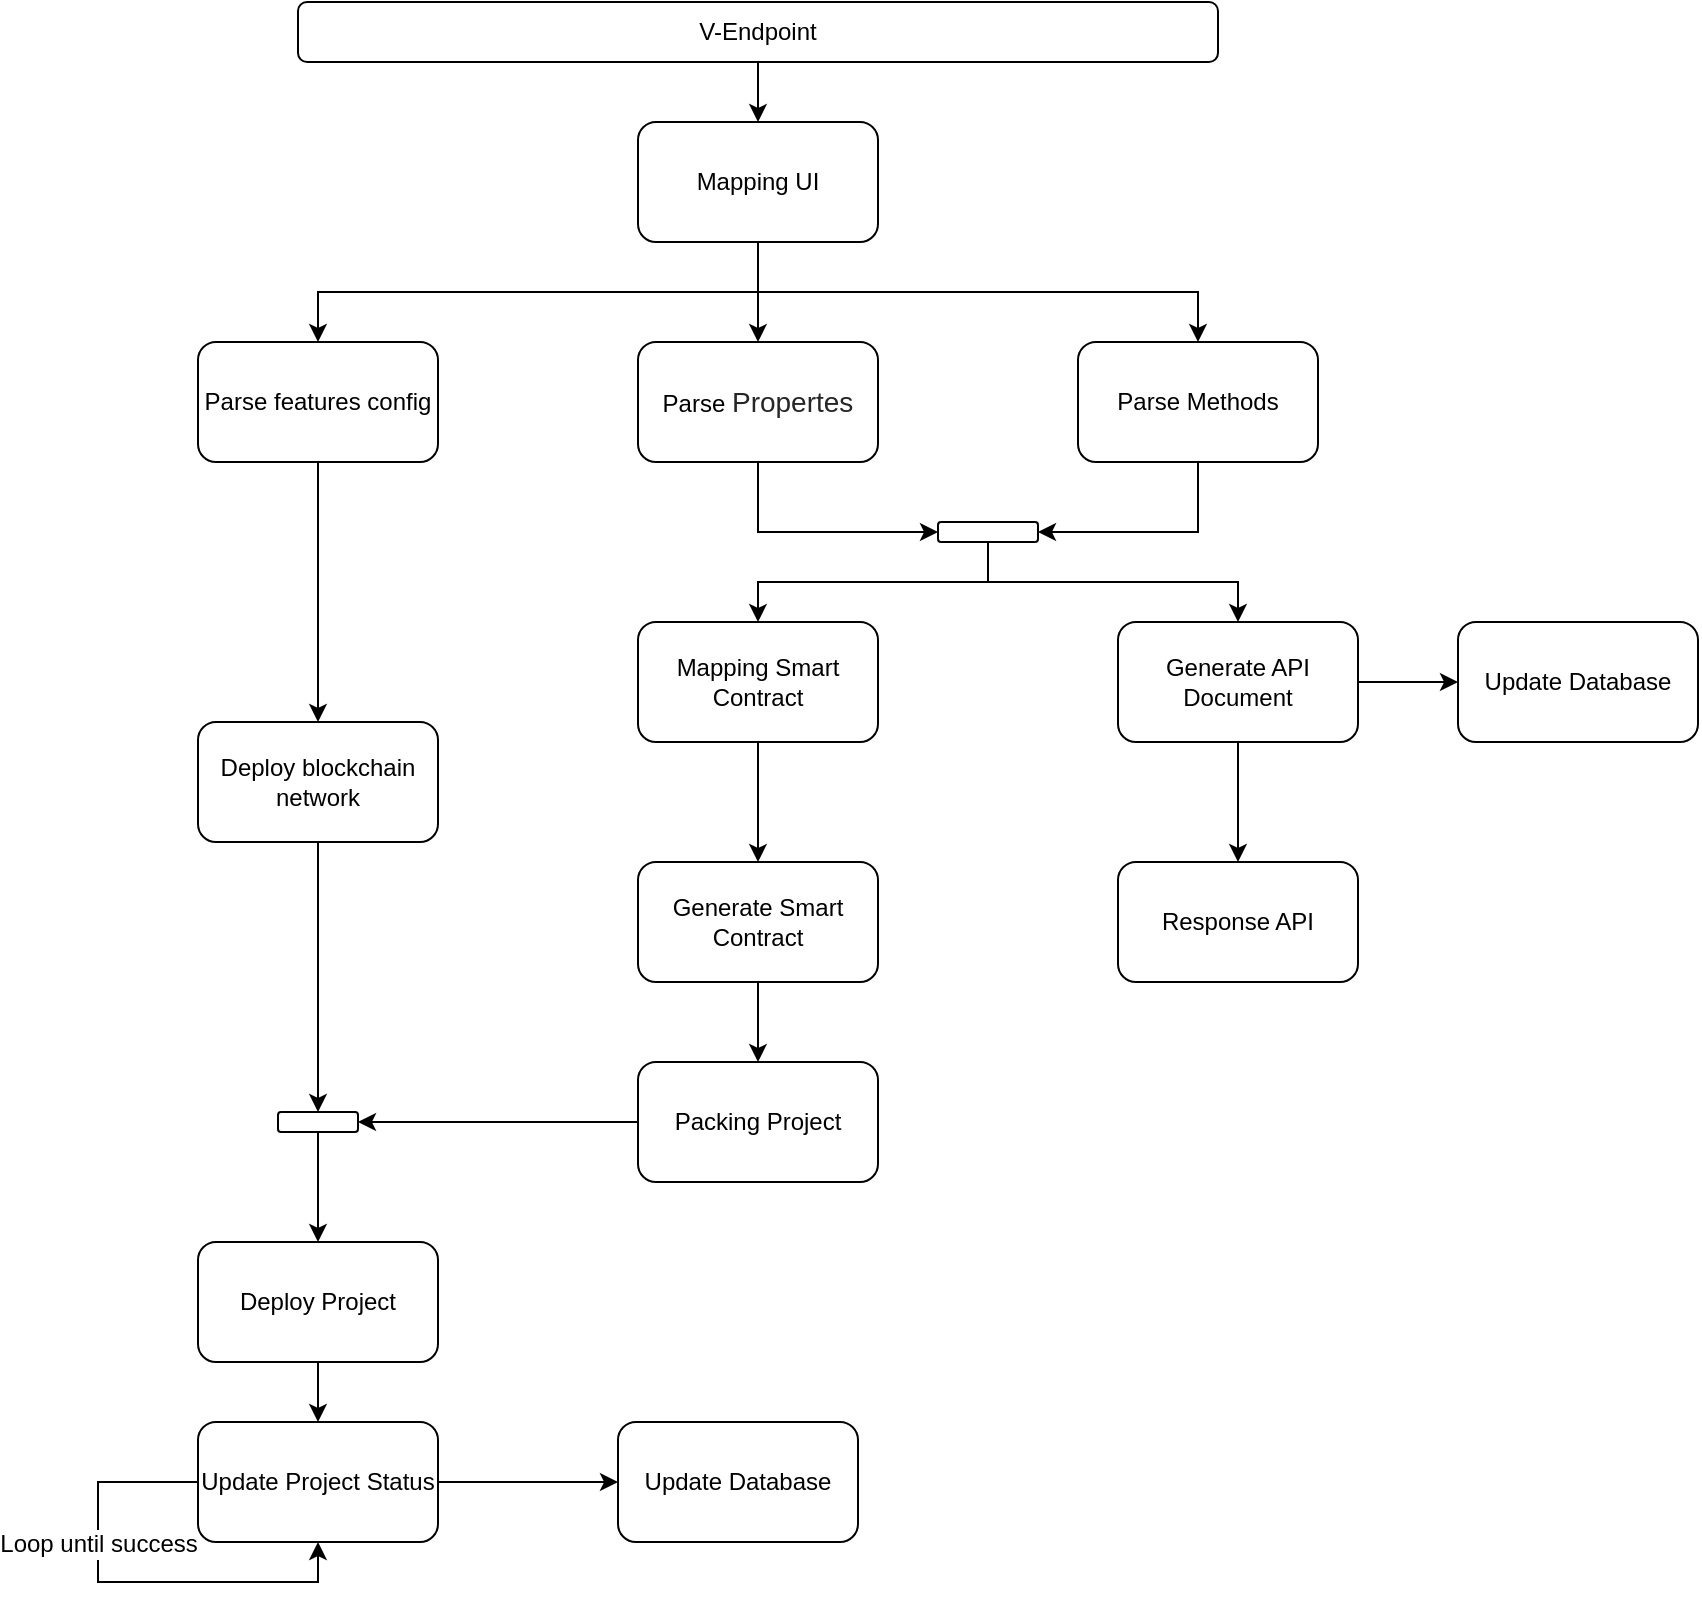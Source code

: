 <mxfile version="12.6.6" type="github" pages="2">
  <diagram id="jUSu_pGqqmsOer4zh4F_" name="architure">
    <mxGraphModel dx="1331" dy="687" grid="1" gridSize="10" guides="1" tooltips="1" connect="1" arrows="1" fold="1" page="1" pageScale="1" pageWidth="1169" pageHeight="827" math="0" shadow="0">
      <root>
        <mxCell id="0"/>
        <mxCell id="1" parent="0"/>
        <mxCell id="D2G3VPiOAvA9YFe5oN5B-3" value="" style="edgeStyle=orthogonalEdgeStyle;rounded=0;orthogonalLoop=1;jettySize=auto;html=1;" parent="1" source="jc0B_yn2rUWkLOoc7k1S-2" target="D2G3VPiOAvA9YFe5oN5B-1" edge="1">
          <mxGeometry relative="1" as="geometry"/>
        </mxCell>
        <mxCell id="jc0B_yn2rUWkLOoc7k1S-2" value="V-Endpoint" style="rounded=1;whiteSpace=wrap;html=1;" parent="1" vertex="1">
          <mxGeometry x="290" y="90" width="460" height="30" as="geometry"/>
        </mxCell>
        <mxCell id="D2G3VPiOAvA9YFe5oN5B-14" style="edgeStyle=orthogonalEdgeStyle;rounded=0;orthogonalLoop=1;jettySize=auto;html=1;exitX=0.5;exitY=1;exitDx=0;exitDy=0;entryX=0.5;entryY=0;entryDx=0;entryDy=0;" parent="1" source="D2G3VPiOAvA9YFe5oN5B-1" target="D2G3VPiOAvA9YFe5oN5B-13" edge="1">
          <mxGeometry relative="1" as="geometry"/>
        </mxCell>
        <mxCell id="D2G3VPiOAvA9YFe5oN5B-27" style="edgeStyle=orthogonalEdgeStyle;rounded=0;orthogonalLoop=1;jettySize=auto;html=1;" parent="1" source="D2G3VPiOAvA9YFe5oN5B-1" target="D2G3VPiOAvA9YFe5oN5B-5" edge="1">
          <mxGeometry relative="1" as="geometry"/>
        </mxCell>
        <mxCell id="D2G3VPiOAvA9YFe5oN5B-28" style="edgeStyle=orthogonalEdgeStyle;rounded=0;orthogonalLoop=1;jettySize=auto;html=1;exitX=0.5;exitY=1;exitDx=0;exitDy=0;entryX=0.5;entryY=0;entryDx=0;entryDy=0;" parent="1" source="D2G3VPiOAvA9YFe5oN5B-1" target="D2G3VPiOAvA9YFe5oN5B-25" edge="1">
          <mxGeometry relative="1" as="geometry"/>
        </mxCell>
        <mxCell id="D2G3VPiOAvA9YFe5oN5B-1" value="Mapping UI" style="rounded=1;whiteSpace=wrap;html=1;" parent="1" vertex="1">
          <mxGeometry x="460" y="150" width="120" height="60" as="geometry"/>
        </mxCell>
        <mxCell id="D2G3VPiOAvA9YFe5oN5B-29" style="edgeStyle=orthogonalEdgeStyle;rounded=0;orthogonalLoop=1;jettySize=auto;html=1;exitX=0.5;exitY=1;exitDx=0;exitDy=0;entryX=0;entryY=0.5;entryDx=0;entryDy=0;" parent="1" source="D2G3VPiOAvA9YFe5oN5B-5" target="D2G3VPiOAvA9YFe5oN5B-15" edge="1">
          <mxGeometry relative="1" as="geometry"/>
        </mxCell>
        <mxCell id="D2G3VPiOAvA9YFe5oN5B-5" value="Parse&amp;nbsp;&lt;span style=&quot;color: rgba(0 , 0 , 0 , 0.85) ; font-size: 14px ; background-color: rgb(255 , 255 , 255)&quot;&gt;Propertes&lt;/span&gt;" style="rounded=1;whiteSpace=wrap;html=1;" parent="1" vertex="1">
          <mxGeometry x="460" y="260" width="120" height="60" as="geometry"/>
        </mxCell>
        <mxCell id="D2G3VPiOAvA9YFe5oN5B-17" style="edgeStyle=orthogonalEdgeStyle;rounded=0;orthogonalLoop=1;jettySize=auto;html=1;entryX=1;entryY=0.5;entryDx=0;entryDy=0;" parent="1" source="D2G3VPiOAvA9YFe5oN5B-13" target="D2G3VPiOAvA9YFe5oN5B-15" edge="1">
          <mxGeometry relative="1" as="geometry">
            <Array as="points">
              <mxPoint x="740" y="355"/>
            </Array>
          </mxGeometry>
        </mxCell>
        <mxCell id="D2G3VPiOAvA9YFe5oN5B-13" value="Parse Methods" style="rounded=1;whiteSpace=wrap;html=1;" parent="1" vertex="1">
          <mxGeometry x="680" y="260" width="120" height="60" as="geometry"/>
        </mxCell>
        <mxCell id="D2G3VPiOAvA9YFe5oN5B-20" style="edgeStyle=orthogonalEdgeStyle;rounded=0;orthogonalLoop=1;jettySize=auto;html=1;exitX=0.5;exitY=1;exitDx=0;exitDy=0;entryX=0.5;entryY=0;entryDx=0;entryDy=0;" parent="1" source="D2G3VPiOAvA9YFe5oN5B-15" target="D2G3VPiOAvA9YFe5oN5B-19" edge="1">
          <mxGeometry relative="1" as="geometry">
            <Array as="points">
              <mxPoint x="525" y="380"/>
              <mxPoint x="380" y="380"/>
            </Array>
          </mxGeometry>
        </mxCell>
        <mxCell id="D2G3VPiOAvA9YFe5oN5B-22" style="edgeStyle=orthogonalEdgeStyle;rounded=0;orthogonalLoop=1;jettySize=auto;html=1;exitX=0.5;exitY=1;exitDx=0;exitDy=0;entryX=0.5;entryY=0;entryDx=0;entryDy=0;" parent="1" source="D2G3VPiOAvA9YFe5oN5B-15" target="D2G3VPiOAvA9YFe5oN5B-21" edge="1">
          <mxGeometry relative="1" as="geometry">
            <Array as="points">
              <mxPoint x="525" y="380"/>
              <mxPoint x="660" y="380"/>
            </Array>
          </mxGeometry>
        </mxCell>
        <mxCell id="D2G3VPiOAvA9YFe5oN5B-15" value="" style="rounded=1;whiteSpace=wrap;html=1;" parent="1" vertex="1">
          <mxGeometry x="610" y="350" width="50" height="10" as="geometry"/>
        </mxCell>
        <mxCell id="D2G3VPiOAvA9YFe5oN5B-33" style="edgeStyle=orthogonalEdgeStyle;rounded=0;orthogonalLoop=1;jettySize=auto;html=1;exitX=0.5;exitY=1;exitDx=0;exitDy=0;entryX=0.5;entryY=0;entryDx=0;entryDy=0;" parent="1" source="D2G3VPiOAvA9YFe5oN5B-19" target="D2G3VPiOAvA9YFe5oN5B-32" edge="1">
          <mxGeometry relative="1" as="geometry"/>
        </mxCell>
        <mxCell id="D2G3VPiOAvA9YFe5oN5B-19" value="Mapping Smart Contract" style="rounded=1;whiteSpace=wrap;html=1;" parent="1" vertex="1">
          <mxGeometry x="460" y="400" width="120" height="60" as="geometry"/>
        </mxCell>
        <mxCell id="D2G3VPiOAvA9YFe5oN5B-23" style="edgeStyle=orthogonalEdgeStyle;rounded=0;orthogonalLoop=1;jettySize=auto;html=1;exitX=0.5;exitY=1;exitDx=0;exitDy=0;entryX=0.5;entryY=0;entryDx=0;entryDy=0;" parent="1" source="D2G3VPiOAvA9YFe5oN5B-21" target="D2G3VPiOAvA9YFe5oN5B-24" edge="1">
          <mxGeometry relative="1" as="geometry">
            <mxPoint x="660" y="510" as="targetPoint"/>
          </mxGeometry>
        </mxCell>
        <mxCell id="D2G3VPiOAvA9YFe5oN5B-54" style="edgeStyle=orthogonalEdgeStyle;rounded=0;orthogonalLoop=1;jettySize=auto;html=1;exitX=1;exitY=0.5;exitDx=0;exitDy=0;entryX=0;entryY=0.5;entryDx=0;entryDy=0;" parent="1" source="D2G3VPiOAvA9YFe5oN5B-21" target="D2G3VPiOAvA9YFe5oN5B-53" edge="1">
          <mxGeometry relative="1" as="geometry"/>
        </mxCell>
        <mxCell id="D2G3VPiOAvA9YFe5oN5B-21" value="Generate API Document" style="rounded=1;whiteSpace=wrap;html=1;" parent="1" vertex="1">
          <mxGeometry x="700" y="400" width="120" height="60" as="geometry"/>
        </mxCell>
        <mxCell id="D2G3VPiOAvA9YFe5oN5B-24" value="Response API" style="rounded=1;whiteSpace=wrap;html=1;" parent="1" vertex="1">
          <mxGeometry x="700" y="520" width="120" height="60" as="geometry"/>
        </mxCell>
        <mxCell id="D2G3VPiOAvA9YFe5oN5B-31" style="edgeStyle=orthogonalEdgeStyle;rounded=0;orthogonalLoop=1;jettySize=auto;html=1;exitX=0.5;exitY=1;exitDx=0;exitDy=0;entryX=0.5;entryY=0;entryDx=0;entryDy=0;" parent="1" source="D2G3VPiOAvA9YFe5oN5B-25" target="D2G3VPiOAvA9YFe5oN5B-30" edge="1">
          <mxGeometry relative="1" as="geometry"/>
        </mxCell>
        <mxCell id="D2G3VPiOAvA9YFe5oN5B-25" value="Parse features config" style="rounded=1;whiteSpace=wrap;html=1;" parent="1" vertex="1">
          <mxGeometry x="240" y="260" width="120" height="60" as="geometry"/>
        </mxCell>
        <mxCell id="D2G3VPiOAvA9YFe5oN5B-43" style="edgeStyle=orthogonalEdgeStyle;rounded=0;orthogonalLoop=1;jettySize=auto;html=1;exitX=0.5;exitY=1;exitDx=0;exitDy=0;entryX=0.5;entryY=0;entryDx=0;entryDy=0;" parent="1" source="D2G3VPiOAvA9YFe5oN5B-30" target="D2G3VPiOAvA9YFe5oN5B-42" edge="1">
          <mxGeometry relative="1" as="geometry"/>
        </mxCell>
        <mxCell id="D2G3VPiOAvA9YFe5oN5B-30" value="Deploy blockchain network" style="rounded=1;whiteSpace=wrap;html=1;" parent="1" vertex="1">
          <mxGeometry x="240" y="450" width="120" height="60" as="geometry"/>
        </mxCell>
        <mxCell id="D2G3VPiOAvA9YFe5oN5B-36" style="edgeStyle=orthogonalEdgeStyle;rounded=0;orthogonalLoop=1;jettySize=auto;html=1;exitX=0.5;exitY=1;exitDx=0;exitDy=0;entryX=0.5;entryY=0;entryDx=0;entryDy=0;" parent="1" source="D2G3VPiOAvA9YFe5oN5B-32" target="D2G3VPiOAvA9YFe5oN5B-34" edge="1">
          <mxGeometry relative="1" as="geometry"/>
        </mxCell>
        <mxCell id="D2G3VPiOAvA9YFe5oN5B-32" value="Generate Smart Contract" style="rounded=1;whiteSpace=wrap;html=1;" parent="1" vertex="1">
          <mxGeometry x="460" y="520" width="120" height="60" as="geometry"/>
        </mxCell>
        <mxCell id="D2G3VPiOAvA9YFe5oN5B-40" style="edgeStyle=orthogonalEdgeStyle;rounded=0;orthogonalLoop=1;jettySize=auto;html=1;entryX=1;entryY=0.5;entryDx=0;entryDy=0;" parent="1" source="D2G3VPiOAvA9YFe5oN5B-34" target="D2G3VPiOAvA9YFe5oN5B-42" edge="1">
          <mxGeometry relative="1" as="geometry">
            <mxPoint x="320" y="620" as="targetPoint"/>
          </mxGeometry>
        </mxCell>
        <mxCell id="D2G3VPiOAvA9YFe5oN5B-34" value="Packing Project" style="rounded=1;whiteSpace=wrap;html=1;" parent="1" vertex="1">
          <mxGeometry x="460" y="620" width="120" height="60" as="geometry"/>
        </mxCell>
        <mxCell id="D2G3VPiOAvA9YFe5oN5B-50" style="edgeStyle=orthogonalEdgeStyle;rounded=0;orthogonalLoop=1;jettySize=auto;html=1;exitX=0.5;exitY=1;exitDx=0;exitDy=0;entryX=0.5;entryY=0;entryDx=0;entryDy=0;" parent="1" source="D2G3VPiOAvA9YFe5oN5B-35" target="D2G3VPiOAvA9YFe5oN5B-49" edge="1">
          <mxGeometry relative="1" as="geometry"/>
        </mxCell>
        <mxCell id="D2G3VPiOAvA9YFe5oN5B-35" value="Deploy Project" style="rounded=1;whiteSpace=wrap;html=1;" parent="1" vertex="1">
          <mxGeometry x="240" y="710" width="120" height="60" as="geometry"/>
        </mxCell>
        <mxCell id="D2G3VPiOAvA9YFe5oN5B-47" style="edgeStyle=orthogonalEdgeStyle;rounded=0;orthogonalLoop=1;jettySize=auto;html=1;exitX=0.5;exitY=1;exitDx=0;exitDy=0;" parent="1" source="D2G3VPiOAvA9YFe5oN5B-42" target="D2G3VPiOAvA9YFe5oN5B-35" edge="1">
          <mxGeometry relative="1" as="geometry"/>
        </mxCell>
        <mxCell id="D2G3VPiOAvA9YFe5oN5B-42" value="" style="rounded=1;whiteSpace=wrap;html=1;" parent="1" vertex="1">
          <mxGeometry x="280" y="645" width="40" height="10" as="geometry"/>
        </mxCell>
        <mxCell id="D2G3VPiOAvA9YFe5oN5B-51" style="edgeStyle=orthogonalEdgeStyle;rounded=0;orthogonalLoop=1;jettySize=auto;html=1;exitX=0;exitY=0.5;exitDx=0;exitDy=0;entryX=0.5;entryY=1;entryDx=0;entryDy=0;" parent="1" source="D2G3VPiOAvA9YFe5oN5B-49" target="D2G3VPiOAvA9YFe5oN5B-49" edge="1">
          <mxGeometry relative="1" as="geometry">
            <mxPoint x="300" y="870" as="targetPoint"/>
            <Array as="points">
              <mxPoint x="190" y="830"/>
              <mxPoint x="190" y="880"/>
              <mxPoint x="300" y="880"/>
            </Array>
          </mxGeometry>
        </mxCell>
        <mxCell id="D2G3VPiOAvA9YFe5oN5B-52" value="Loop until success" style="text;html=1;align=center;verticalAlign=middle;resizable=0;points=[];labelBackgroundColor=#ffffff;" parent="D2G3VPiOAvA9YFe5oN5B-51" vertex="1" connectable="0">
          <mxGeometry x="-0.294" relative="1" as="geometry">
            <mxPoint as="offset"/>
          </mxGeometry>
        </mxCell>
        <mxCell id="D2G3VPiOAvA9YFe5oN5B-56" style="edgeStyle=orthogonalEdgeStyle;rounded=0;orthogonalLoop=1;jettySize=auto;html=1;exitX=1;exitY=0.5;exitDx=0;exitDy=0;entryX=0;entryY=0.5;entryDx=0;entryDy=0;" parent="1" source="D2G3VPiOAvA9YFe5oN5B-49" target="D2G3VPiOAvA9YFe5oN5B-55" edge="1">
          <mxGeometry relative="1" as="geometry"/>
        </mxCell>
        <mxCell id="D2G3VPiOAvA9YFe5oN5B-49" value="Update Project Status" style="rounded=1;whiteSpace=wrap;html=1;" parent="1" vertex="1">
          <mxGeometry x="240" y="800" width="120" height="60" as="geometry"/>
        </mxCell>
        <mxCell id="D2G3VPiOAvA9YFe5oN5B-53" value="Update Database" style="rounded=1;whiteSpace=wrap;html=1;" parent="1" vertex="1">
          <mxGeometry x="870" y="400" width="120" height="60" as="geometry"/>
        </mxCell>
        <mxCell id="D2G3VPiOAvA9YFe5oN5B-55" value="Update Database" style="rounded=1;whiteSpace=wrap;html=1;" parent="1" vertex="1">
          <mxGeometry x="450" y="800" width="120" height="60" as="geometry"/>
        </mxCell>
      </root>
    </mxGraphModel>
  </diagram>
  <diagram id="7Ll5yvCJ7mYqCVhdOGlR" name="example">
    <mxGraphModel dx="932" dy="481" grid="1" gridSize="10" guides="1" tooltips="1" connect="1" arrows="1" fold="1" page="1" pageScale="1" pageWidth="1169" pageHeight="827" math="0" shadow="0">
      <root>
        <mxCell id="NvMk8hjKI5THa1jIAd9J-0"/>
        <mxCell id="NvMk8hjKI5THa1jIAd9J-1" parent="NvMk8hjKI5THa1jIAd9J-0"/>
        <mxCell id="QIRCqEkf0iNC1RMw-2kG-0" value="" style="edgeStyle=orthogonalEdgeStyle;rounded=0;orthogonalLoop=1;jettySize=auto;html=1;" edge="1" parent="NvMk8hjKI5THa1jIAd9J-1" source="QIRCqEkf0iNC1RMw-2kG-1" target="QIRCqEkf0iNC1RMw-2kG-5">
          <mxGeometry relative="1" as="geometry"/>
        </mxCell>
        <mxCell id="QIRCqEkf0iNC1RMw-2kG-1" value="V-Endpoint" style="rounded=1;whiteSpace=wrap;html=1;" vertex="1" parent="NvMk8hjKI5THa1jIAd9J-1">
          <mxGeometry x="290" y="90" width="460" height="30" as="geometry"/>
        </mxCell>
        <mxCell id="QIRCqEkf0iNC1RMw-2kG-2" style="edgeStyle=orthogonalEdgeStyle;rounded=0;orthogonalLoop=1;jettySize=auto;html=1;exitX=0.5;exitY=1;exitDx=0;exitDy=0;entryX=0.5;entryY=0;entryDx=0;entryDy=0;" edge="1" parent="NvMk8hjKI5THa1jIAd9J-1" source="QIRCqEkf0iNC1RMw-2kG-5" target="QIRCqEkf0iNC1RMw-2kG-9">
          <mxGeometry relative="1" as="geometry"/>
        </mxCell>
        <mxCell id="QIRCqEkf0iNC1RMw-2kG-3" style="edgeStyle=orthogonalEdgeStyle;rounded=0;orthogonalLoop=1;jettySize=auto;html=1;" edge="1" parent="NvMk8hjKI5THa1jIAd9J-1" source="QIRCqEkf0iNC1RMw-2kG-5" target="QIRCqEkf0iNC1RMw-2kG-7">
          <mxGeometry relative="1" as="geometry"/>
        </mxCell>
        <mxCell id="QIRCqEkf0iNC1RMw-2kG-4" style="edgeStyle=orthogonalEdgeStyle;rounded=0;orthogonalLoop=1;jettySize=auto;html=1;exitX=0.5;exitY=1;exitDx=0;exitDy=0;entryX=0.5;entryY=0;entryDx=0;entryDy=0;" edge="1" parent="NvMk8hjKI5THa1jIAd9J-1" source="QIRCqEkf0iNC1RMw-2kG-5" target="QIRCqEkf0iNC1RMw-2kG-20">
          <mxGeometry relative="1" as="geometry"/>
        </mxCell>
        <mxCell id="QIRCqEkf0iNC1RMw-2kG-5" value="Mapping UI" style="rounded=1;whiteSpace=wrap;html=1;" vertex="1" parent="NvMk8hjKI5THa1jIAd9J-1">
          <mxGeometry x="460" y="150" width="120" height="60" as="geometry"/>
        </mxCell>
        <mxCell id="QIRCqEkf0iNC1RMw-2kG-6" style="edgeStyle=orthogonalEdgeStyle;rounded=0;orthogonalLoop=1;jettySize=auto;html=1;exitX=0.5;exitY=1;exitDx=0;exitDy=0;entryX=0;entryY=0.5;entryDx=0;entryDy=0;" edge="1" parent="NvMk8hjKI5THa1jIAd9J-1" source="QIRCqEkf0iNC1RMw-2kG-7" target="QIRCqEkf0iNC1RMw-2kG-12">
          <mxGeometry relative="1" as="geometry"/>
        </mxCell>
        <mxCell id="QIRCqEkf0iNC1RMw-2kG-7" value="Parse&amp;nbsp;&lt;span style=&quot;color: rgba(0 , 0 , 0 , 0.85) ; font-family: , , &amp;#34;segoe ui&amp;#34; , &amp;#34;pingfang sc&amp;#34; , &amp;#34;hiragino sans gb&amp;#34; , &amp;#34;microsoft yahei&amp;#34; , &amp;#34;helvetica neue&amp;#34; , &amp;#34;helvetica&amp;#34; , &amp;#34;arial&amp;#34; , sans-serif , &amp;#34;apple color emoji&amp;#34; , &amp;#34;segoe ui emoji&amp;#34; , &amp;#34;segoe ui symbol&amp;#34; ; font-size: 14px ; background-color: rgb(255 , 255 , 255)&quot;&gt;Propertes&lt;/span&gt;" style="rounded=1;whiteSpace=wrap;html=1;" vertex="1" parent="NvMk8hjKI5THa1jIAd9J-1">
          <mxGeometry x="460" y="260" width="120" height="60" as="geometry"/>
        </mxCell>
        <mxCell id="QIRCqEkf0iNC1RMw-2kG-8" style="edgeStyle=orthogonalEdgeStyle;rounded=0;orthogonalLoop=1;jettySize=auto;html=1;entryX=1;entryY=0.5;entryDx=0;entryDy=0;" edge="1" parent="NvMk8hjKI5THa1jIAd9J-1" source="QIRCqEkf0iNC1RMw-2kG-9" target="QIRCqEkf0iNC1RMw-2kG-12">
          <mxGeometry relative="1" as="geometry">
            <Array as="points">
              <mxPoint x="740" y="355"/>
            </Array>
          </mxGeometry>
        </mxCell>
        <mxCell id="QIRCqEkf0iNC1RMw-2kG-9" value="Parse Methods" style="rounded=1;whiteSpace=wrap;html=1;" vertex="1" parent="NvMk8hjKI5THa1jIAd9J-1">
          <mxGeometry x="680" y="260" width="120" height="60" as="geometry"/>
        </mxCell>
        <mxCell id="QIRCqEkf0iNC1RMw-2kG-10" style="edgeStyle=orthogonalEdgeStyle;rounded=0;orthogonalLoop=1;jettySize=auto;html=1;exitX=0.5;exitY=1;exitDx=0;exitDy=0;entryX=0.5;entryY=0;entryDx=0;entryDy=0;" edge="1" parent="NvMk8hjKI5THa1jIAd9J-1" source="QIRCqEkf0iNC1RMw-2kG-12" target="QIRCqEkf0iNC1RMw-2kG-14">
          <mxGeometry relative="1" as="geometry">
            <Array as="points">
              <mxPoint x="525" y="380"/>
              <mxPoint x="380" y="380"/>
            </Array>
          </mxGeometry>
        </mxCell>
        <mxCell id="QIRCqEkf0iNC1RMw-2kG-11" style="edgeStyle=orthogonalEdgeStyle;rounded=0;orthogonalLoop=1;jettySize=auto;html=1;exitX=0.5;exitY=1;exitDx=0;exitDy=0;entryX=0.5;entryY=0;entryDx=0;entryDy=0;" edge="1" parent="NvMk8hjKI5THa1jIAd9J-1" source="QIRCqEkf0iNC1RMw-2kG-12" target="QIRCqEkf0iNC1RMw-2kG-17">
          <mxGeometry relative="1" as="geometry">
            <Array as="points">
              <mxPoint x="525" y="380"/>
              <mxPoint x="660" y="380"/>
            </Array>
          </mxGeometry>
        </mxCell>
        <mxCell id="QIRCqEkf0iNC1RMw-2kG-12" value="" style="rounded=1;whiteSpace=wrap;html=1;" vertex="1" parent="NvMk8hjKI5THa1jIAd9J-1">
          <mxGeometry x="610" y="350" width="50" height="10" as="geometry"/>
        </mxCell>
        <mxCell id="QIRCqEkf0iNC1RMw-2kG-13" style="edgeStyle=orthogonalEdgeStyle;rounded=0;orthogonalLoop=1;jettySize=auto;html=1;exitX=0.5;exitY=1;exitDx=0;exitDy=0;entryX=0.5;entryY=0;entryDx=0;entryDy=0;" edge="1" parent="NvMk8hjKI5THa1jIAd9J-1" source="QIRCqEkf0iNC1RMw-2kG-14" target="QIRCqEkf0iNC1RMw-2kG-24">
          <mxGeometry relative="1" as="geometry"/>
        </mxCell>
        <mxCell id="QIRCqEkf0iNC1RMw-2kG-14" value="Mapping Smart Contract" style="rounded=1;whiteSpace=wrap;html=1;" vertex="1" parent="NvMk8hjKI5THa1jIAd9J-1">
          <mxGeometry x="460" y="400" width="120" height="60" as="geometry"/>
        </mxCell>
        <mxCell id="QIRCqEkf0iNC1RMw-2kG-15" style="edgeStyle=orthogonalEdgeStyle;rounded=0;orthogonalLoop=1;jettySize=auto;html=1;exitX=0.5;exitY=1;exitDx=0;exitDy=0;entryX=0.5;entryY=0;entryDx=0;entryDy=0;" edge="1" parent="NvMk8hjKI5THa1jIAd9J-1" source="QIRCqEkf0iNC1RMw-2kG-17" target="QIRCqEkf0iNC1RMw-2kG-18">
          <mxGeometry relative="1" as="geometry">
            <mxPoint x="660" y="510" as="targetPoint"/>
          </mxGeometry>
        </mxCell>
        <mxCell id="QIRCqEkf0iNC1RMw-2kG-16" style="edgeStyle=orthogonalEdgeStyle;rounded=0;orthogonalLoop=1;jettySize=auto;html=1;exitX=1;exitY=0.5;exitDx=0;exitDy=0;entryX=0;entryY=0.5;entryDx=0;entryDy=0;" edge="1" parent="NvMk8hjKI5THa1jIAd9J-1" source="QIRCqEkf0iNC1RMw-2kG-17" target="QIRCqEkf0iNC1RMw-2kG-35">
          <mxGeometry relative="1" as="geometry"/>
        </mxCell>
        <mxCell id="QIRCqEkf0iNC1RMw-2kG-17" value="Generate API Document" style="rounded=1;whiteSpace=wrap;html=1;" vertex="1" parent="NvMk8hjKI5THa1jIAd9J-1">
          <mxGeometry x="700" y="400" width="120" height="60" as="geometry"/>
        </mxCell>
        <mxCell id="QIRCqEkf0iNC1RMw-2kG-18" value="Response API" style="rounded=1;whiteSpace=wrap;html=1;" vertex="1" parent="NvMk8hjKI5THa1jIAd9J-1">
          <mxGeometry x="700" y="520" width="120" height="60" as="geometry"/>
        </mxCell>
        <mxCell id="QIRCqEkf0iNC1RMw-2kG-19" style="edgeStyle=orthogonalEdgeStyle;rounded=0;orthogonalLoop=1;jettySize=auto;html=1;exitX=0.5;exitY=1;exitDx=0;exitDy=0;entryX=0.5;entryY=0;entryDx=0;entryDy=0;" edge="1" parent="NvMk8hjKI5THa1jIAd9J-1" source="QIRCqEkf0iNC1RMw-2kG-20" target="QIRCqEkf0iNC1RMw-2kG-22">
          <mxGeometry relative="1" as="geometry"/>
        </mxCell>
        <mxCell id="QIRCqEkf0iNC1RMw-2kG-20" value="Parse features config" style="rounded=1;whiteSpace=wrap;html=1;" vertex="1" parent="NvMk8hjKI5THa1jIAd9J-1">
          <mxGeometry x="240" y="260" width="120" height="60" as="geometry"/>
        </mxCell>
        <mxCell id="QIRCqEkf0iNC1RMw-2kG-21" style="edgeStyle=orthogonalEdgeStyle;rounded=0;orthogonalLoop=1;jettySize=auto;html=1;exitX=0.5;exitY=1;exitDx=0;exitDy=0;entryX=0.5;entryY=0;entryDx=0;entryDy=0;" edge="1" parent="NvMk8hjKI5THa1jIAd9J-1" source="QIRCqEkf0iNC1RMw-2kG-22" target="QIRCqEkf0iNC1RMw-2kG-30">
          <mxGeometry relative="1" as="geometry"/>
        </mxCell>
        <mxCell id="QIRCqEkf0iNC1RMw-2kG-22" value="Deploy blockchain network" style="rounded=1;whiteSpace=wrap;html=1;" vertex="1" parent="NvMk8hjKI5THa1jIAd9J-1">
          <mxGeometry x="240" y="450" width="120" height="60" as="geometry"/>
        </mxCell>
        <mxCell id="QIRCqEkf0iNC1RMw-2kG-23" style="edgeStyle=orthogonalEdgeStyle;rounded=0;orthogonalLoop=1;jettySize=auto;html=1;exitX=0.5;exitY=1;exitDx=0;exitDy=0;entryX=0.5;entryY=0;entryDx=0;entryDy=0;" edge="1" parent="NvMk8hjKI5THa1jIAd9J-1" source="QIRCqEkf0iNC1RMw-2kG-24" target="QIRCqEkf0iNC1RMw-2kG-26">
          <mxGeometry relative="1" as="geometry"/>
        </mxCell>
        <mxCell id="QIRCqEkf0iNC1RMw-2kG-24" value="Generate Smart Contract" style="rounded=1;whiteSpace=wrap;html=1;" vertex="1" parent="NvMk8hjKI5THa1jIAd9J-1">
          <mxGeometry x="460" y="520" width="120" height="60" as="geometry"/>
        </mxCell>
        <mxCell id="QIRCqEkf0iNC1RMw-2kG-25" style="edgeStyle=orthogonalEdgeStyle;rounded=0;orthogonalLoop=1;jettySize=auto;html=1;entryX=1;entryY=0.5;entryDx=0;entryDy=0;" edge="1" parent="NvMk8hjKI5THa1jIAd9J-1" source="QIRCqEkf0iNC1RMw-2kG-26" target="QIRCqEkf0iNC1RMw-2kG-30">
          <mxGeometry relative="1" as="geometry">
            <mxPoint x="320" y="620" as="targetPoint"/>
          </mxGeometry>
        </mxCell>
        <mxCell id="QIRCqEkf0iNC1RMw-2kG-26" value="Packing Project" style="rounded=1;whiteSpace=wrap;html=1;" vertex="1" parent="NvMk8hjKI5THa1jIAd9J-1">
          <mxGeometry x="460" y="620" width="120" height="60" as="geometry"/>
        </mxCell>
        <mxCell id="QIRCqEkf0iNC1RMw-2kG-27" style="edgeStyle=orthogonalEdgeStyle;rounded=0;orthogonalLoop=1;jettySize=auto;html=1;exitX=0.5;exitY=1;exitDx=0;exitDy=0;entryX=0.5;entryY=0;entryDx=0;entryDy=0;" edge="1" parent="NvMk8hjKI5THa1jIAd9J-1" source="QIRCqEkf0iNC1RMw-2kG-28" target="QIRCqEkf0iNC1RMw-2kG-34">
          <mxGeometry relative="1" as="geometry"/>
        </mxCell>
        <mxCell id="QIRCqEkf0iNC1RMw-2kG-28" value="Deploy Project" style="rounded=1;whiteSpace=wrap;html=1;" vertex="1" parent="NvMk8hjKI5THa1jIAd9J-1">
          <mxGeometry x="240" y="710" width="120" height="60" as="geometry"/>
        </mxCell>
        <mxCell id="QIRCqEkf0iNC1RMw-2kG-29" style="edgeStyle=orthogonalEdgeStyle;rounded=0;orthogonalLoop=1;jettySize=auto;html=1;exitX=0.5;exitY=1;exitDx=0;exitDy=0;" edge="1" parent="NvMk8hjKI5THa1jIAd9J-1" source="QIRCqEkf0iNC1RMw-2kG-30" target="QIRCqEkf0iNC1RMw-2kG-28">
          <mxGeometry relative="1" as="geometry"/>
        </mxCell>
        <mxCell id="QIRCqEkf0iNC1RMw-2kG-30" value="" style="rounded=1;whiteSpace=wrap;html=1;" vertex="1" parent="NvMk8hjKI5THa1jIAd9J-1">
          <mxGeometry x="280" y="645" width="40" height="10" as="geometry"/>
        </mxCell>
        <mxCell id="QIRCqEkf0iNC1RMw-2kG-31" style="edgeStyle=orthogonalEdgeStyle;rounded=0;orthogonalLoop=1;jettySize=auto;html=1;exitX=0;exitY=0.5;exitDx=0;exitDy=0;entryX=0.5;entryY=1;entryDx=0;entryDy=0;" edge="1" parent="NvMk8hjKI5THa1jIAd9J-1" source="QIRCqEkf0iNC1RMw-2kG-34" target="QIRCqEkf0iNC1RMw-2kG-34">
          <mxGeometry relative="1" as="geometry">
            <mxPoint x="300" y="870" as="targetPoint"/>
            <Array as="points">
              <mxPoint x="190" y="830"/>
              <mxPoint x="190" y="880"/>
              <mxPoint x="300" y="880"/>
            </Array>
          </mxGeometry>
        </mxCell>
        <mxCell id="QIRCqEkf0iNC1RMw-2kG-32" value="Loop until success" style="text;html=1;align=center;verticalAlign=middle;resizable=0;points=[];labelBackgroundColor=#ffffff;" vertex="1" connectable="0" parent="QIRCqEkf0iNC1RMw-2kG-31">
          <mxGeometry x="-0.294" relative="1" as="geometry">
            <mxPoint as="offset"/>
          </mxGeometry>
        </mxCell>
        <mxCell id="QIRCqEkf0iNC1RMw-2kG-33" style="edgeStyle=orthogonalEdgeStyle;rounded=0;orthogonalLoop=1;jettySize=auto;html=1;exitX=1;exitY=0.5;exitDx=0;exitDy=0;entryX=0;entryY=0.5;entryDx=0;entryDy=0;" edge="1" parent="NvMk8hjKI5THa1jIAd9J-1" source="QIRCqEkf0iNC1RMw-2kG-34" target="QIRCqEkf0iNC1RMw-2kG-36">
          <mxGeometry relative="1" as="geometry"/>
        </mxCell>
        <mxCell id="QIRCqEkf0iNC1RMw-2kG-34" value="Update Project Status" style="rounded=1;whiteSpace=wrap;html=1;" vertex="1" parent="NvMk8hjKI5THa1jIAd9J-1">
          <mxGeometry x="240" y="800" width="120" height="60" as="geometry"/>
        </mxCell>
        <mxCell id="QIRCqEkf0iNC1RMw-2kG-35" value="Update Database" style="rounded=1;whiteSpace=wrap;html=1;" vertex="1" parent="NvMk8hjKI5THa1jIAd9J-1">
          <mxGeometry x="870" y="400" width="120" height="60" as="geometry"/>
        </mxCell>
        <mxCell id="QIRCqEkf0iNC1RMw-2kG-36" value="Update Database" style="rounded=1;whiteSpace=wrap;html=1;" vertex="1" parent="NvMk8hjKI5THa1jIAd9J-1">
          <mxGeometry x="450" y="800" width="120" height="60" as="geometry"/>
        </mxCell>
      </root>
    </mxGraphModel>
  </diagram>
</mxfile>
